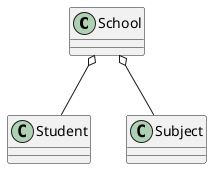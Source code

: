 @startuml
'https://plantuml.com/class-diagram

class School
class Student
class Subject

School o-- Student
School o-- Subject

@enduml